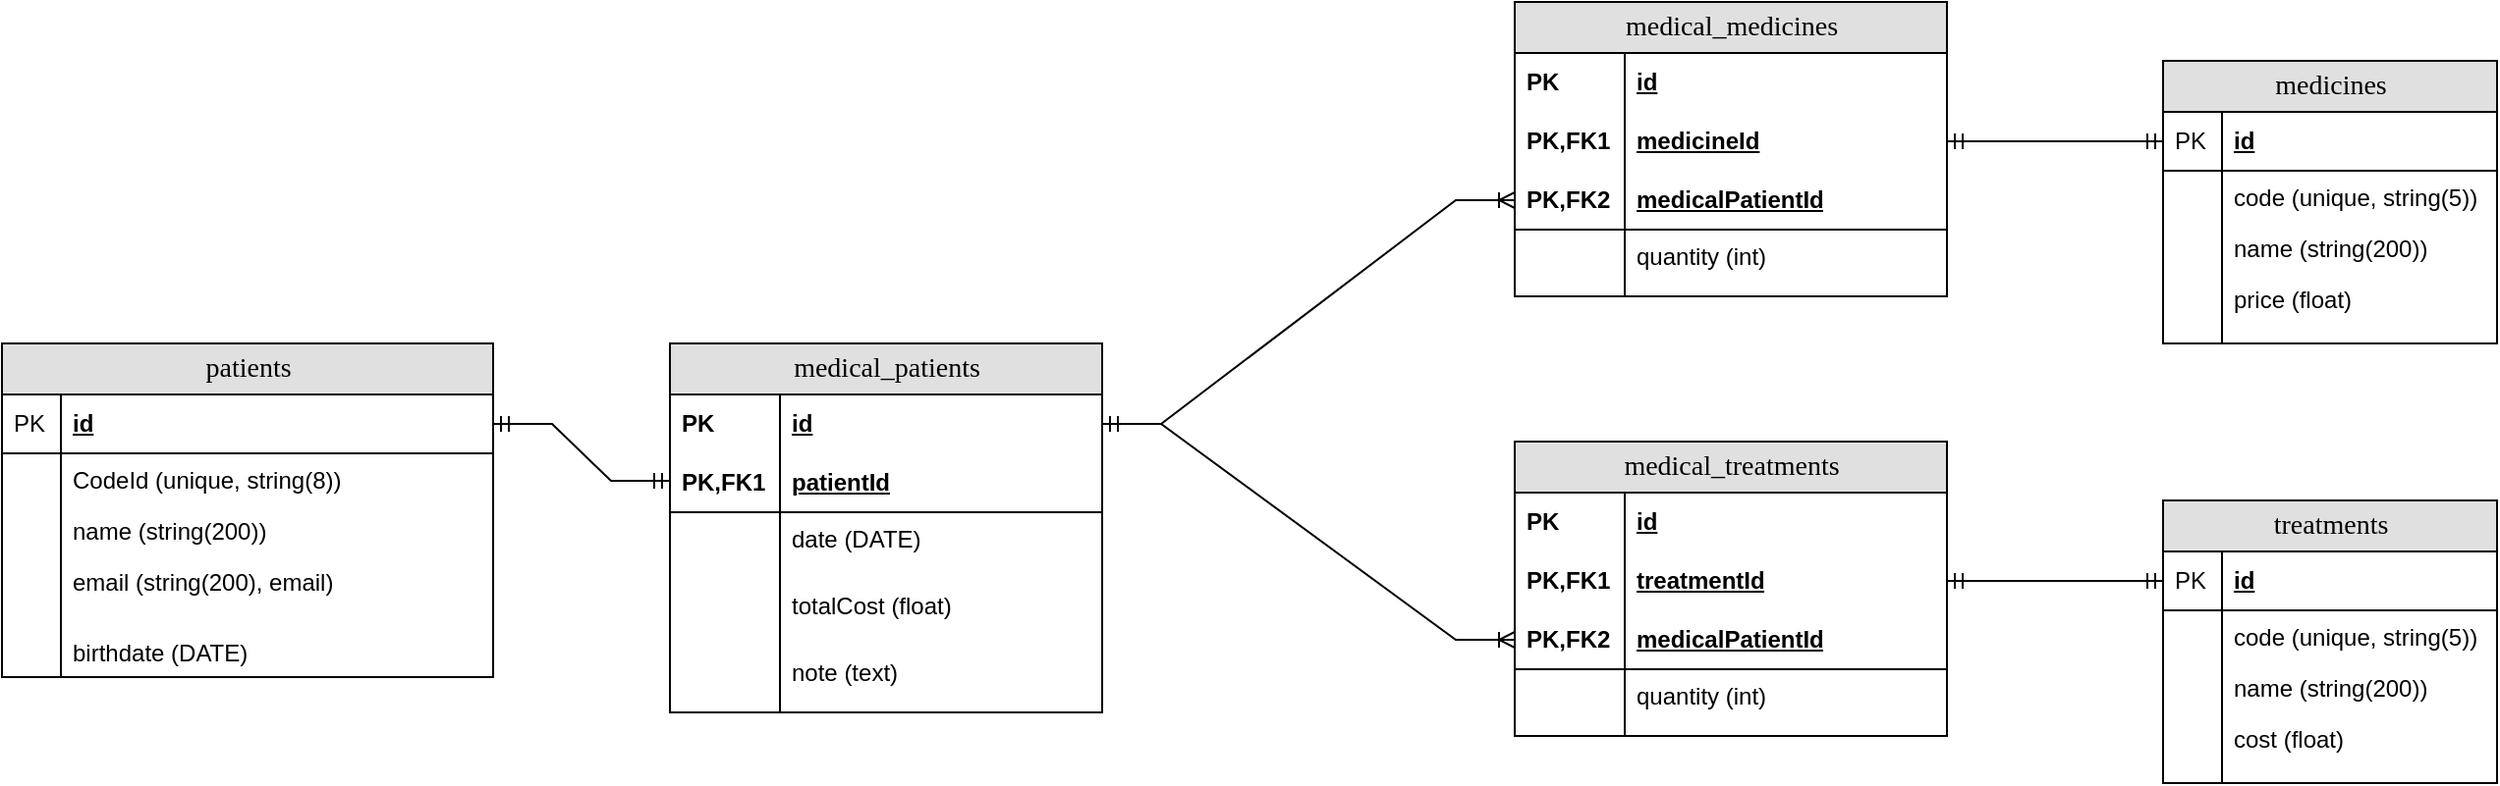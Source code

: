 <mxfile>
    <diagram name="Page-1" id="e56a1550-8fbb-45ad-956c-1786394a9013">
        <mxGraphModel dx="1749" dy="332" grid="1" gridSize="10" guides="1" tooltips="1" connect="1" arrows="1" fold="1" page="1" pageScale="1" pageWidth="1100" pageHeight="850" background="#ffffff" math="0" shadow="0">
            <root>
                <mxCell id="0"/>
                <mxCell id="1" parent="0"/>
                <mxCell id="S32W_njN4McGVM5_Iq44-1" value="medicines" style="swimlane;html=1;fontStyle=0;childLayout=stackLayout;horizontal=1;startSize=26;fillColor=#e0e0e0;horizontalStack=0;resizeParent=1;resizeLast=0;collapsible=1;marginBottom=0;swimlaneFillColor=#ffffff;align=center;rounded=0;shadow=0;comic=0;labelBackgroundColor=none;strokeWidth=1;fontFamily=Verdana;fontSize=14" parent="1" vertex="1">
                    <mxGeometry x="910" y="176" width="170" height="144" as="geometry"/>
                </mxCell>
                <mxCell id="S32W_njN4McGVM5_Iq44-2" value="id" style="shape=partialRectangle;top=0;left=0;right=0;bottom=1;html=1;align=left;verticalAlign=middle;fillColor=none;spacingLeft=34;spacingRight=4;whiteSpace=wrap;overflow=hidden;rotatable=0;points=[[0,0.5],[1,0.5]];portConstraint=eastwest;dropTarget=0;fontStyle=5;" parent="S32W_njN4McGVM5_Iq44-1" vertex="1">
                    <mxGeometry y="26" width="170" height="30" as="geometry"/>
                </mxCell>
                <mxCell id="S32W_njN4McGVM5_Iq44-3" value="PK" style="shape=partialRectangle;top=0;left=0;bottom=0;html=1;fillColor=none;align=left;verticalAlign=middle;spacingLeft=4;spacingRight=4;whiteSpace=wrap;overflow=hidden;rotatable=0;points=[];portConstraint=eastwest;part=1;" parent="S32W_njN4McGVM5_Iq44-2" vertex="1" connectable="0">
                    <mxGeometry width="30" height="30" as="geometry"/>
                </mxCell>
                <mxCell id="S32W_njN4McGVM5_Iq44-4" value="code (unique, string(5))" style="shape=partialRectangle;top=0;left=0;right=0;bottom=0;html=1;align=left;verticalAlign=top;fillColor=none;spacingLeft=34;spacingRight=4;whiteSpace=wrap;overflow=hidden;rotatable=0;points=[[0,0.5],[1,0.5]];portConstraint=eastwest;dropTarget=0;" parent="S32W_njN4McGVM5_Iq44-1" vertex="1">
                    <mxGeometry y="56" width="170" height="26" as="geometry"/>
                </mxCell>
                <mxCell id="S32W_njN4McGVM5_Iq44-5" value="" style="shape=partialRectangle;top=0;left=0;bottom=0;html=1;fillColor=none;align=left;verticalAlign=top;spacingLeft=4;spacingRight=4;whiteSpace=wrap;overflow=hidden;rotatable=0;points=[];portConstraint=eastwest;part=1;" parent="S32W_njN4McGVM5_Iq44-4" vertex="1" connectable="0">
                    <mxGeometry width="30" height="26" as="geometry"/>
                </mxCell>
                <mxCell id="S32W_njN4McGVM5_Iq44-6" value="name (string(200))" style="shape=partialRectangle;top=0;left=0;right=0;bottom=0;html=1;align=left;verticalAlign=top;fillColor=none;spacingLeft=34;spacingRight=4;whiteSpace=wrap;overflow=hidden;rotatable=0;points=[[0,0.5],[1,0.5]];portConstraint=eastwest;dropTarget=0;" parent="S32W_njN4McGVM5_Iq44-1" vertex="1">
                    <mxGeometry y="82" width="170" height="26" as="geometry"/>
                </mxCell>
                <mxCell id="S32W_njN4McGVM5_Iq44-7" value="" style="shape=partialRectangle;top=0;left=0;bottom=0;html=1;fillColor=none;align=left;verticalAlign=top;spacingLeft=4;spacingRight=4;whiteSpace=wrap;overflow=hidden;rotatable=0;points=[];portConstraint=eastwest;part=1;" parent="S32W_njN4McGVM5_Iq44-6" vertex="1" connectable="0">
                    <mxGeometry width="30" height="26" as="geometry"/>
                </mxCell>
                <mxCell id="S32W_njN4McGVM5_Iq44-8" value="price (float)" style="shape=partialRectangle;top=0;left=0;right=0;bottom=0;html=1;align=left;verticalAlign=top;fillColor=none;spacingLeft=34;spacingRight=4;whiteSpace=wrap;overflow=hidden;rotatable=0;points=[[0,0.5],[1,0.5]];portConstraint=eastwest;dropTarget=0;" parent="S32W_njN4McGVM5_Iq44-1" vertex="1">
                    <mxGeometry y="108" width="170" height="26" as="geometry"/>
                </mxCell>
                <mxCell id="S32W_njN4McGVM5_Iq44-9" value="" style="shape=partialRectangle;top=0;left=0;bottom=0;html=1;fillColor=none;align=left;verticalAlign=top;spacingLeft=4;spacingRight=4;whiteSpace=wrap;overflow=hidden;rotatable=0;points=[];portConstraint=eastwest;part=1;" parent="S32W_njN4McGVM5_Iq44-8" vertex="1" connectable="0">
                    <mxGeometry width="30" height="26" as="geometry"/>
                </mxCell>
                <mxCell id="S32W_njN4McGVM5_Iq44-10" value="" style="shape=partialRectangle;top=0;left=0;right=0;bottom=0;html=1;align=left;verticalAlign=top;fillColor=none;spacingLeft=34;spacingRight=4;whiteSpace=wrap;overflow=hidden;rotatable=0;points=[[0,0.5],[1,0.5]];portConstraint=eastwest;dropTarget=0;" parent="S32W_njN4McGVM5_Iq44-1" vertex="1">
                    <mxGeometry y="134" width="170" height="10" as="geometry"/>
                </mxCell>
                <mxCell id="S32W_njN4McGVM5_Iq44-11" value="" style="shape=partialRectangle;top=0;left=0;bottom=0;html=1;fillColor=none;align=left;verticalAlign=top;spacingLeft=4;spacingRight=4;whiteSpace=wrap;overflow=hidden;rotatable=0;points=[];portConstraint=eastwest;part=1;" parent="S32W_njN4McGVM5_Iq44-10" vertex="1" connectable="0">
                    <mxGeometry width="30" height="10" as="geometry"/>
                </mxCell>
                <mxCell id="S32W_njN4McGVM5_Iq44-34" value="treatments" style="swimlane;html=1;fontStyle=0;childLayout=stackLayout;horizontal=1;startSize=26;fillColor=#e0e0e0;horizontalStack=0;resizeParent=1;resizeLast=0;collapsible=1;marginBottom=0;swimlaneFillColor=#ffffff;align=center;rounded=0;shadow=0;comic=0;labelBackgroundColor=none;strokeWidth=1;fontFamily=Verdana;fontSize=14" parent="1" vertex="1">
                    <mxGeometry x="910" y="400" width="170" height="144" as="geometry"/>
                </mxCell>
                <mxCell id="S32W_njN4McGVM5_Iq44-35" value="id" style="shape=partialRectangle;top=0;left=0;right=0;bottom=1;html=1;align=left;verticalAlign=middle;fillColor=none;spacingLeft=34;spacingRight=4;whiteSpace=wrap;overflow=hidden;rotatable=0;points=[[0,0.5],[1,0.5]];portConstraint=eastwest;dropTarget=0;fontStyle=5;" parent="S32W_njN4McGVM5_Iq44-34" vertex="1">
                    <mxGeometry y="26" width="170" height="30" as="geometry"/>
                </mxCell>
                <mxCell id="S32W_njN4McGVM5_Iq44-36" value="PK" style="shape=partialRectangle;top=0;left=0;bottom=0;html=1;fillColor=none;align=left;verticalAlign=middle;spacingLeft=4;spacingRight=4;whiteSpace=wrap;overflow=hidden;rotatable=0;points=[];portConstraint=eastwest;part=1;" parent="S32W_njN4McGVM5_Iq44-35" vertex="1" connectable="0">
                    <mxGeometry width="30" height="30" as="geometry"/>
                </mxCell>
                <mxCell id="S32W_njN4McGVM5_Iq44-37" value="code (unique, string(5))" style="shape=partialRectangle;top=0;left=0;right=0;bottom=0;html=1;align=left;verticalAlign=top;fillColor=none;spacingLeft=34;spacingRight=4;whiteSpace=wrap;overflow=hidden;rotatable=0;points=[[0,0.5],[1,0.5]];portConstraint=eastwest;dropTarget=0;" parent="S32W_njN4McGVM5_Iq44-34" vertex="1">
                    <mxGeometry y="56" width="170" height="26" as="geometry"/>
                </mxCell>
                <mxCell id="S32W_njN4McGVM5_Iq44-38" value="" style="shape=partialRectangle;top=0;left=0;bottom=0;html=1;fillColor=none;align=left;verticalAlign=top;spacingLeft=4;spacingRight=4;whiteSpace=wrap;overflow=hidden;rotatable=0;points=[];portConstraint=eastwest;part=1;" parent="S32W_njN4McGVM5_Iq44-37" vertex="1" connectable="0">
                    <mxGeometry width="30" height="26" as="geometry"/>
                </mxCell>
                <mxCell id="S32W_njN4McGVM5_Iq44-39" value="name (string(200))" style="shape=partialRectangle;top=0;left=0;right=0;bottom=0;html=1;align=left;verticalAlign=top;fillColor=none;spacingLeft=34;spacingRight=4;whiteSpace=wrap;overflow=hidden;rotatable=0;points=[[0,0.5],[1,0.5]];portConstraint=eastwest;dropTarget=0;" parent="S32W_njN4McGVM5_Iq44-34" vertex="1">
                    <mxGeometry y="82" width="170" height="26" as="geometry"/>
                </mxCell>
                <mxCell id="S32W_njN4McGVM5_Iq44-40" value="" style="shape=partialRectangle;top=0;left=0;bottom=0;html=1;fillColor=none;align=left;verticalAlign=top;spacingLeft=4;spacingRight=4;whiteSpace=wrap;overflow=hidden;rotatable=0;points=[];portConstraint=eastwest;part=1;" parent="S32W_njN4McGVM5_Iq44-39" vertex="1" connectable="0">
                    <mxGeometry width="30" height="26" as="geometry"/>
                </mxCell>
                <mxCell id="S32W_njN4McGVM5_Iq44-41" value="cost (float)" style="shape=partialRectangle;top=0;left=0;right=0;bottom=0;html=1;align=left;verticalAlign=top;fillColor=none;spacingLeft=34;spacingRight=4;whiteSpace=wrap;overflow=hidden;rotatable=0;points=[[0,0.5],[1,0.5]];portConstraint=eastwest;dropTarget=0;" parent="S32W_njN4McGVM5_Iq44-34" vertex="1">
                    <mxGeometry y="108" width="170" height="26" as="geometry"/>
                </mxCell>
                <mxCell id="S32W_njN4McGVM5_Iq44-42" value="" style="shape=partialRectangle;top=0;left=0;bottom=0;html=1;fillColor=none;align=left;verticalAlign=top;spacingLeft=4;spacingRight=4;whiteSpace=wrap;overflow=hidden;rotatable=0;points=[];portConstraint=eastwest;part=1;" parent="S32W_njN4McGVM5_Iq44-41" vertex="1" connectable="0">
                    <mxGeometry width="30" height="26" as="geometry"/>
                </mxCell>
                <mxCell id="S32W_njN4McGVM5_Iq44-43" value="" style="shape=partialRectangle;top=0;left=0;right=0;bottom=0;html=1;align=left;verticalAlign=top;fillColor=none;spacingLeft=34;spacingRight=4;whiteSpace=wrap;overflow=hidden;rotatable=0;points=[[0,0.5],[1,0.5]];portConstraint=eastwest;dropTarget=0;" parent="S32W_njN4McGVM5_Iq44-34" vertex="1">
                    <mxGeometry y="134" width="170" height="10" as="geometry"/>
                </mxCell>
                <mxCell id="S32W_njN4McGVM5_Iq44-44" value="" style="shape=partialRectangle;top=0;left=0;bottom=0;html=1;fillColor=none;align=left;verticalAlign=top;spacingLeft=4;spacingRight=4;whiteSpace=wrap;overflow=hidden;rotatable=0;points=[];portConstraint=eastwest;part=1;" parent="S32W_njN4McGVM5_Iq44-43" vertex="1" connectable="0">
                    <mxGeometry width="30" height="10" as="geometry"/>
                </mxCell>
                <mxCell id="S32W_njN4McGVM5_Iq44-45" value="patients" style="swimlane;html=1;fontStyle=0;childLayout=stackLayout;horizontal=1;startSize=26;fillColor=#e0e0e0;horizontalStack=0;resizeParent=1;resizeLast=0;collapsible=1;marginBottom=0;swimlaneFillColor=#ffffff;align=center;rounded=0;shadow=0;comic=0;labelBackgroundColor=none;strokeWidth=1;fontFamily=Verdana;fontSize=14" parent="1" vertex="1">
                    <mxGeometry x="-190" y="320" width="250" height="170" as="geometry"/>
                </mxCell>
                <mxCell id="S32W_njN4McGVM5_Iq44-46" value="id" style="shape=partialRectangle;top=0;left=0;right=0;bottom=1;html=1;align=left;verticalAlign=middle;fillColor=none;spacingLeft=34;spacingRight=4;whiteSpace=wrap;overflow=hidden;rotatable=0;points=[[0,0.5],[1,0.5]];portConstraint=eastwest;dropTarget=0;fontStyle=5;" parent="S32W_njN4McGVM5_Iq44-45" vertex="1">
                    <mxGeometry y="26" width="250" height="30" as="geometry"/>
                </mxCell>
                <mxCell id="S32W_njN4McGVM5_Iq44-47" value="PK" style="shape=partialRectangle;top=0;left=0;bottom=0;html=1;fillColor=none;align=left;verticalAlign=middle;spacingLeft=4;spacingRight=4;whiteSpace=wrap;overflow=hidden;rotatable=0;points=[];portConstraint=eastwest;part=1;" parent="S32W_njN4McGVM5_Iq44-46" vertex="1" connectable="0">
                    <mxGeometry width="30" height="30" as="geometry"/>
                </mxCell>
                <mxCell id="S32W_njN4McGVM5_Iq44-48" value="CodeId (unique, string(8))" style="shape=partialRectangle;top=0;left=0;right=0;bottom=0;html=1;align=left;verticalAlign=top;fillColor=none;spacingLeft=34;spacingRight=4;whiteSpace=wrap;overflow=hidden;rotatable=0;points=[[0,0.5],[1,0.5]];portConstraint=eastwest;dropTarget=0;" parent="S32W_njN4McGVM5_Iq44-45" vertex="1">
                    <mxGeometry y="56" width="250" height="26" as="geometry"/>
                </mxCell>
                <mxCell id="S32W_njN4McGVM5_Iq44-49" value="" style="shape=partialRectangle;top=0;left=0;bottom=0;html=1;fillColor=none;align=left;verticalAlign=top;spacingLeft=4;spacingRight=4;whiteSpace=wrap;overflow=hidden;rotatable=0;points=[];portConstraint=eastwest;part=1;" parent="S32W_njN4McGVM5_Iq44-48" vertex="1" connectable="0">
                    <mxGeometry width="30" height="26" as="geometry"/>
                </mxCell>
                <mxCell id="S32W_njN4McGVM5_Iq44-50" value="name (string(200))" style="shape=partialRectangle;top=0;left=0;right=0;bottom=0;html=1;align=left;verticalAlign=top;fillColor=none;spacingLeft=34;spacingRight=4;whiteSpace=wrap;overflow=hidden;rotatable=0;points=[[0,0.5],[1,0.5]];portConstraint=eastwest;dropTarget=0;" parent="S32W_njN4McGVM5_Iq44-45" vertex="1">
                    <mxGeometry y="82" width="250" height="26" as="geometry"/>
                </mxCell>
                <mxCell id="S32W_njN4McGVM5_Iq44-51" value="" style="shape=partialRectangle;top=0;left=0;bottom=0;html=1;fillColor=none;align=left;verticalAlign=top;spacingLeft=4;spacingRight=4;whiteSpace=wrap;overflow=hidden;rotatable=0;points=[];portConstraint=eastwest;part=1;" parent="S32W_njN4McGVM5_Iq44-50" vertex="1" connectable="0">
                    <mxGeometry width="30" height="26" as="geometry"/>
                </mxCell>
                <mxCell id="S32W_njN4McGVM5_Iq44-52" value="email (string(200), email)" style="shape=partialRectangle;top=0;left=0;right=0;bottom=0;html=1;align=left;verticalAlign=top;fillColor=none;spacingLeft=34;spacingRight=4;whiteSpace=wrap;overflow=hidden;rotatable=0;points=[[0,0.5],[1,0.5]];portConstraint=eastwest;dropTarget=0;" parent="S32W_njN4McGVM5_Iq44-45" vertex="1">
                    <mxGeometry y="108" width="250" height="26" as="geometry"/>
                </mxCell>
                <mxCell id="S32W_njN4McGVM5_Iq44-53" value="" style="shape=partialRectangle;top=0;left=0;bottom=0;html=1;fillColor=none;align=left;verticalAlign=top;spacingLeft=4;spacingRight=4;whiteSpace=wrap;overflow=hidden;rotatable=0;points=[];portConstraint=eastwest;part=1;" parent="S32W_njN4McGVM5_Iq44-52" vertex="1" connectable="0">
                    <mxGeometry width="30" height="26" as="geometry"/>
                </mxCell>
                <mxCell id="S32W_njN4McGVM5_Iq44-54" value="" style="shape=partialRectangle;top=0;left=0;right=0;bottom=0;html=1;align=left;verticalAlign=top;fillColor=none;spacingLeft=34;spacingRight=4;whiteSpace=wrap;overflow=hidden;rotatable=0;points=[[0,0.5],[1,0.5]];portConstraint=eastwest;dropTarget=0;" parent="S32W_njN4McGVM5_Iq44-45" vertex="1">
                    <mxGeometry y="134" width="250" height="10" as="geometry"/>
                </mxCell>
                <mxCell id="S32W_njN4McGVM5_Iq44-55" value="" style="shape=partialRectangle;top=0;left=0;bottom=0;html=1;fillColor=none;align=left;verticalAlign=top;spacingLeft=4;spacingRight=4;whiteSpace=wrap;overflow=hidden;rotatable=0;points=[];portConstraint=eastwest;part=1;" parent="S32W_njN4McGVM5_Iq44-54" vertex="1" connectable="0">
                    <mxGeometry width="30" height="10" as="geometry"/>
                </mxCell>
                <mxCell id="S32W_njN4McGVM5_Iq44-58" value="birthdate (DATE)" style="shape=partialRectangle;top=0;left=0;right=0;bottom=0;html=1;align=left;verticalAlign=top;fillColor=none;spacingLeft=34;spacingRight=4;whiteSpace=wrap;overflow=hidden;rotatable=0;points=[[0,0.5],[1,0.5]];portConstraint=eastwest;dropTarget=0;" parent="S32W_njN4McGVM5_Iq44-45" vertex="1">
                    <mxGeometry y="144" width="250" height="26" as="geometry"/>
                </mxCell>
                <mxCell id="S32W_njN4McGVM5_Iq44-59" value="" style="shape=partialRectangle;top=0;left=0;bottom=0;html=1;fillColor=none;align=left;verticalAlign=top;spacingLeft=4;spacingRight=4;whiteSpace=wrap;overflow=hidden;rotatable=0;points=[];portConstraint=eastwest;part=1;" parent="S32W_njN4McGVM5_Iq44-58" vertex="1" connectable="0">
                    <mxGeometry width="30" height="26" as="geometry"/>
                </mxCell>
                <mxCell id="S32W_njN4McGVM5_Iq44-60" value="medical_treatments" style="swimlane;html=1;fontStyle=0;childLayout=stackLayout;horizontal=1;startSize=26;fillColor=#e0e0e0;horizontalStack=0;resizeParent=1;resizeLast=0;collapsible=1;marginBottom=0;swimlaneFillColor=#ffffff;align=center;rounded=0;shadow=0;comic=0;labelBackgroundColor=none;strokeWidth=1;fontFamily=Verdana;fontSize=14" parent="1" vertex="1">
                    <mxGeometry x="580" y="370" width="220" height="150" as="geometry"/>
                </mxCell>
                <mxCell id="S32W_njN4McGVM5_Iq44-61" value="id" style="shape=partialRectangle;top=0;left=0;right=0;bottom=0;html=1;align=left;verticalAlign=middle;fillColor=none;spacingLeft=60;spacingRight=4;whiteSpace=wrap;overflow=hidden;rotatable=0;points=[[0,0.5],[1,0.5]];portConstraint=eastwest;dropTarget=0;fontStyle=5;" parent="S32W_njN4McGVM5_Iq44-60" vertex="1">
                    <mxGeometry y="26" width="220" height="30" as="geometry"/>
                </mxCell>
                <mxCell id="S32W_njN4McGVM5_Iq44-62" value="PK" style="shape=partialRectangle;fontStyle=1;top=0;left=0;bottom=0;html=1;fillColor=none;align=left;verticalAlign=middle;spacingLeft=4;spacingRight=4;whiteSpace=wrap;overflow=hidden;rotatable=0;points=[];portConstraint=eastwest;part=1;" parent="S32W_njN4McGVM5_Iq44-61" vertex="1" connectable="0">
                    <mxGeometry width="56" height="30" as="geometry"/>
                </mxCell>
                <mxCell id="S32W_njN4McGVM5_Iq44-63" value="treatmentId" style="shape=partialRectangle;top=0;left=0;right=0;bottom=1;html=1;align=left;verticalAlign=middle;fillColor=none;spacingLeft=60;spacingRight=4;whiteSpace=wrap;overflow=hidden;rotatable=0;points=[[0,0.5],[1,0.5]];portConstraint=eastwest;dropTarget=0;fontStyle=5;strokeColor=none;" parent="S32W_njN4McGVM5_Iq44-60" vertex="1">
                    <mxGeometry y="56" width="220" height="30" as="geometry"/>
                </mxCell>
                <mxCell id="S32W_njN4McGVM5_Iq44-64" value="PK,FK1" style="shape=partialRectangle;fontStyle=1;top=0;left=0;bottom=0;html=1;fillColor=none;align=left;verticalAlign=middle;spacingLeft=4;spacingRight=4;whiteSpace=wrap;overflow=hidden;rotatable=0;points=[];portConstraint=eastwest;part=1;" parent="S32W_njN4McGVM5_Iq44-63" vertex="1" connectable="0">
                    <mxGeometry width="56" height="30" as="geometry"/>
                </mxCell>
                <mxCell id="S32W_njN4McGVM5_Iq44-69" value="medicalPatientId" style="shape=partialRectangle;top=0;left=0;right=0;bottom=1;html=1;align=left;verticalAlign=middle;fillColor=none;spacingLeft=60;spacingRight=4;whiteSpace=wrap;overflow=hidden;rotatable=0;points=[[0,0.5],[1,0.5]];portConstraint=eastwest;dropTarget=0;fontStyle=5;" parent="S32W_njN4McGVM5_Iq44-60" vertex="1">
                    <mxGeometry y="86" width="220" height="30" as="geometry"/>
                </mxCell>
                <mxCell id="S32W_njN4McGVM5_Iq44-70" value="PK,FK2" style="shape=partialRectangle;fontStyle=1;top=0;left=0;bottom=0;html=1;fillColor=none;align=left;verticalAlign=middle;spacingLeft=4;spacingRight=4;whiteSpace=wrap;overflow=hidden;rotatable=0;points=[];portConstraint=eastwest;part=1;" parent="S32W_njN4McGVM5_Iq44-69" vertex="1" connectable="0">
                    <mxGeometry width="56" height="30" as="geometry"/>
                </mxCell>
                <mxCell id="S32W_njN4McGVM5_Iq44-65" value="quantity (int)" style="shape=partialRectangle;top=0;left=0;right=0;bottom=0;html=1;align=left;verticalAlign=top;fillColor=none;spacingLeft=60;spacingRight=4;whiteSpace=wrap;overflow=hidden;rotatable=0;points=[[0,0.5],[1,0.5]];portConstraint=eastwest;dropTarget=0;" parent="S32W_njN4McGVM5_Iq44-60" vertex="1">
                    <mxGeometry y="116" width="220" height="34" as="geometry"/>
                </mxCell>
                <mxCell id="S32W_njN4McGVM5_Iq44-66" value="" style="shape=partialRectangle;top=0;left=0;bottom=0;html=1;fillColor=none;align=left;verticalAlign=top;spacingLeft=4;spacingRight=4;whiteSpace=wrap;overflow=hidden;rotatable=0;points=[];portConstraint=eastwest;part=1;" parent="S32W_njN4McGVM5_Iq44-65" vertex="1" connectable="0">
                    <mxGeometry width="56" height="34" as="geometry"/>
                </mxCell>
                <mxCell id="S32W_njN4McGVM5_Iq44-74" value="" style="edgeStyle=entityRelationEdgeStyle;fontSize=12;html=1;endArrow=ERmandOne;startArrow=ERmandOne;rounded=0;exitX=1;exitY=0.5;exitDx=0;exitDy=0;entryX=0;entryY=0.5;entryDx=0;entryDy=0;" parent="1" source="S32W_njN4McGVM5_Iq44-63" target="S32W_njN4McGVM5_Iq44-35" edge="1">
                    <mxGeometry width="100" height="100" relative="1" as="geometry">
                        <mxPoint x="1000" y="660" as="sourcePoint"/>
                        <mxPoint x="1100" y="560" as="targetPoint"/>
                    </mxGeometry>
                </mxCell>
                <mxCell id="S32W_njN4McGVM5_Iq44-77" value="medical_medicines" style="swimlane;html=1;fontStyle=0;childLayout=stackLayout;horizontal=1;startSize=26;fillColor=#e0e0e0;horizontalStack=0;resizeParent=1;resizeLast=0;collapsible=1;marginBottom=0;swimlaneFillColor=#ffffff;align=center;rounded=0;shadow=0;comic=0;labelBackgroundColor=none;strokeWidth=1;fontFamily=Verdana;fontSize=14" parent="1" vertex="1">
                    <mxGeometry x="580" y="146" width="220" height="150" as="geometry"/>
                </mxCell>
                <mxCell id="S32W_njN4McGVM5_Iq44-78" value="id" style="shape=partialRectangle;top=0;left=0;right=0;bottom=0;html=1;align=left;verticalAlign=middle;fillColor=none;spacingLeft=60;spacingRight=4;whiteSpace=wrap;overflow=hidden;rotatable=0;points=[[0,0.5],[1,0.5]];portConstraint=eastwest;dropTarget=0;fontStyle=5;" parent="S32W_njN4McGVM5_Iq44-77" vertex="1">
                    <mxGeometry y="26" width="220" height="30" as="geometry"/>
                </mxCell>
                <mxCell id="S32W_njN4McGVM5_Iq44-79" value="PK" style="shape=partialRectangle;fontStyle=1;top=0;left=0;bottom=0;html=1;fillColor=none;align=left;verticalAlign=middle;spacingLeft=4;spacingRight=4;whiteSpace=wrap;overflow=hidden;rotatable=0;points=[];portConstraint=eastwest;part=1;" parent="S32W_njN4McGVM5_Iq44-78" vertex="1" connectable="0">
                    <mxGeometry width="56" height="30" as="geometry"/>
                </mxCell>
                <mxCell id="S32W_njN4McGVM5_Iq44-80" value="medicineId" style="shape=partialRectangle;top=0;left=0;right=0;bottom=1;html=1;align=left;verticalAlign=middle;fillColor=none;spacingLeft=60;spacingRight=4;whiteSpace=wrap;overflow=hidden;rotatable=0;points=[[0,0.5],[1,0.5]];portConstraint=eastwest;dropTarget=0;fontStyle=5;strokeColor=none;" parent="S32W_njN4McGVM5_Iq44-77" vertex="1">
                    <mxGeometry y="56" width="220" height="30" as="geometry"/>
                </mxCell>
                <mxCell id="S32W_njN4McGVM5_Iq44-81" value="PK,FK1" style="shape=partialRectangle;fontStyle=1;top=0;left=0;bottom=0;html=1;fillColor=none;align=left;verticalAlign=middle;spacingLeft=4;spacingRight=4;whiteSpace=wrap;overflow=hidden;rotatable=0;points=[];portConstraint=eastwest;part=1;" parent="S32W_njN4McGVM5_Iq44-80" vertex="1" connectable="0">
                    <mxGeometry width="56" height="30" as="geometry"/>
                </mxCell>
                <mxCell id="S32W_njN4McGVM5_Iq44-82" value="medicalPatientId" style="shape=partialRectangle;top=0;left=0;right=0;bottom=1;html=1;align=left;verticalAlign=middle;fillColor=none;spacingLeft=60;spacingRight=4;whiteSpace=wrap;overflow=hidden;rotatable=0;points=[[0,0.5],[1,0.5]];portConstraint=eastwest;dropTarget=0;fontStyle=5;" parent="S32W_njN4McGVM5_Iq44-77" vertex="1">
                    <mxGeometry y="86" width="220" height="30" as="geometry"/>
                </mxCell>
                <mxCell id="S32W_njN4McGVM5_Iq44-83" value="PK,FK2" style="shape=partialRectangle;fontStyle=1;top=0;left=0;bottom=0;html=1;fillColor=none;align=left;verticalAlign=middle;spacingLeft=4;spacingRight=4;whiteSpace=wrap;overflow=hidden;rotatable=0;points=[];portConstraint=eastwest;part=1;" parent="S32W_njN4McGVM5_Iq44-82" vertex="1" connectable="0">
                    <mxGeometry width="56" height="30" as="geometry"/>
                </mxCell>
                <mxCell id="S32W_njN4McGVM5_Iq44-84" value="quantity (int)" style="shape=partialRectangle;top=0;left=0;right=0;bottom=0;html=1;align=left;verticalAlign=top;fillColor=none;spacingLeft=60;spacingRight=4;whiteSpace=wrap;overflow=hidden;rotatable=0;points=[[0,0.5],[1,0.5]];portConstraint=eastwest;dropTarget=0;" parent="S32W_njN4McGVM5_Iq44-77" vertex="1">
                    <mxGeometry y="116" width="220" height="34" as="geometry"/>
                </mxCell>
                <mxCell id="S32W_njN4McGVM5_Iq44-85" value="" style="shape=partialRectangle;top=0;left=0;bottom=0;html=1;fillColor=none;align=left;verticalAlign=top;spacingLeft=4;spacingRight=4;whiteSpace=wrap;overflow=hidden;rotatable=0;points=[];portConstraint=eastwest;part=1;" parent="S32W_njN4McGVM5_Iq44-84" vertex="1" connectable="0">
                    <mxGeometry width="56" height="34" as="geometry"/>
                </mxCell>
                <mxCell id="S32W_njN4McGVM5_Iq44-86" value="" style="edgeStyle=entityRelationEdgeStyle;fontSize=12;html=1;endArrow=ERmandOne;startArrow=ERmandOne;rounded=0;exitX=1;exitY=0.5;exitDx=0;exitDy=0;" parent="1" source="S32W_njN4McGVM5_Iq44-80" target="S32W_njN4McGVM5_Iq44-2" edge="1">
                    <mxGeometry width="100" height="100" relative="1" as="geometry">
                        <mxPoint x="800" y="220" as="sourcePoint"/>
                        <mxPoint x="910" y="220" as="targetPoint"/>
                    </mxGeometry>
                </mxCell>
                <mxCell id="S32W_njN4McGVM5_Iq44-87" value="medical_patients" style="swimlane;html=1;fontStyle=0;childLayout=stackLayout;horizontal=1;startSize=26;fillColor=#e0e0e0;horizontalStack=0;resizeParent=1;resizeLast=0;collapsible=1;marginBottom=0;swimlaneFillColor=#ffffff;align=center;rounded=0;shadow=0;comic=0;labelBackgroundColor=none;strokeWidth=1;fontFamily=Verdana;fontSize=14" parent="1" vertex="1">
                    <mxGeometry x="150" y="320" width="220" height="188" as="geometry"/>
                </mxCell>
                <mxCell id="S32W_njN4McGVM5_Iq44-88" value="id" style="shape=partialRectangle;top=0;left=0;right=0;bottom=0;html=1;align=left;verticalAlign=middle;fillColor=none;spacingLeft=60;spacingRight=4;whiteSpace=wrap;overflow=hidden;rotatable=0;points=[[0,0.5],[1,0.5]];portConstraint=eastwest;dropTarget=0;fontStyle=5;" parent="S32W_njN4McGVM5_Iq44-87" vertex="1">
                    <mxGeometry y="26" width="220" height="30" as="geometry"/>
                </mxCell>
                <mxCell id="S32W_njN4McGVM5_Iq44-89" value="PK" style="shape=partialRectangle;fontStyle=1;top=0;left=0;bottom=0;html=1;fillColor=none;align=left;verticalAlign=middle;spacingLeft=4;spacingRight=4;whiteSpace=wrap;overflow=hidden;rotatable=0;points=[];portConstraint=eastwest;part=1;" parent="S32W_njN4McGVM5_Iq44-88" vertex="1" connectable="0">
                    <mxGeometry width="56" height="30" as="geometry"/>
                </mxCell>
                <mxCell id="S32W_njN4McGVM5_Iq44-92" value="patientId" style="shape=partialRectangle;top=0;left=0;right=0;bottom=1;html=1;align=left;verticalAlign=middle;fillColor=none;spacingLeft=60;spacingRight=4;whiteSpace=wrap;overflow=hidden;rotatable=0;points=[[0,0.5],[1,0.5]];portConstraint=eastwest;dropTarget=0;fontStyle=5;" parent="S32W_njN4McGVM5_Iq44-87" vertex="1">
                    <mxGeometry y="56" width="220" height="30" as="geometry"/>
                </mxCell>
                <mxCell id="S32W_njN4McGVM5_Iq44-93" value="PK,FK1" style="shape=partialRectangle;fontStyle=1;top=0;left=0;bottom=0;html=1;fillColor=none;align=left;verticalAlign=middle;spacingLeft=4;spacingRight=4;whiteSpace=wrap;overflow=hidden;rotatable=0;points=[];portConstraint=eastwest;part=1;" parent="S32W_njN4McGVM5_Iq44-92" vertex="1" connectable="0">
                    <mxGeometry width="56" height="30" as="geometry"/>
                </mxCell>
                <mxCell id="S32W_njN4McGVM5_Iq44-94" value="date (DATE)" style="shape=partialRectangle;top=0;left=0;right=0;bottom=0;html=1;align=left;verticalAlign=top;fillColor=none;spacingLeft=60;spacingRight=4;whiteSpace=wrap;overflow=hidden;rotatable=0;points=[[0,0.5],[1,0.5]];portConstraint=eastwest;dropTarget=0;" parent="S32W_njN4McGVM5_Iq44-87" vertex="1">
                    <mxGeometry y="86" width="220" height="34" as="geometry"/>
                </mxCell>
                <mxCell id="S32W_njN4McGVM5_Iq44-95" value="" style="shape=partialRectangle;top=0;left=0;bottom=0;html=1;fillColor=none;align=left;verticalAlign=top;spacingLeft=4;spacingRight=4;whiteSpace=wrap;overflow=hidden;rotatable=0;points=[];portConstraint=eastwest;part=1;" parent="S32W_njN4McGVM5_Iq44-94" vertex="1" connectable="0">
                    <mxGeometry width="56" height="34" as="geometry"/>
                </mxCell>
                <mxCell id="S32W_njN4McGVM5_Iq44-96" value="totalCost (float)" style="shape=partialRectangle;top=0;left=0;right=0;bottom=0;html=1;align=left;verticalAlign=top;fillColor=none;spacingLeft=60;spacingRight=4;whiteSpace=wrap;overflow=hidden;rotatable=0;points=[[0,0.5],[1,0.5]];portConstraint=eastwest;dropTarget=0;" parent="S32W_njN4McGVM5_Iq44-87" vertex="1">
                    <mxGeometry y="120" width="220" height="34" as="geometry"/>
                </mxCell>
                <mxCell id="S32W_njN4McGVM5_Iq44-97" value="" style="shape=partialRectangle;top=0;left=0;bottom=0;html=1;fillColor=none;align=left;verticalAlign=top;spacingLeft=4;spacingRight=4;whiteSpace=wrap;overflow=hidden;rotatable=0;points=[];portConstraint=eastwest;part=1;" parent="S32W_njN4McGVM5_Iq44-96" vertex="1" connectable="0">
                    <mxGeometry width="56" height="34" as="geometry"/>
                </mxCell>
                <mxCell id="S32W_njN4McGVM5_Iq44-98" value="note (text)" style="shape=partialRectangle;top=0;left=0;right=0;bottom=0;html=1;align=left;verticalAlign=top;fillColor=none;spacingLeft=60;spacingRight=4;whiteSpace=wrap;overflow=hidden;rotatable=0;points=[[0,0.5],[1,0.5]];portConstraint=eastwest;dropTarget=0;" parent="S32W_njN4McGVM5_Iq44-87" vertex="1">
                    <mxGeometry y="154" width="220" height="34" as="geometry"/>
                </mxCell>
                <mxCell id="S32W_njN4McGVM5_Iq44-99" value="" style="shape=partialRectangle;top=0;left=0;bottom=0;html=1;fillColor=none;align=left;verticalAlign=top;spacingLeft=4;spacingRight=4;whiteSpace=wrap;overflow=hidden;rotatable=0;points=[];portConstraint=eastwest;part=1;" parent="S32W_njN4McGVM5_Iq44-98" vertex="1" connectable="0">
                    <mxGeometry width="56" height="34" as="geometry"/>
                </mxCell>
                <mxCell id="S32W_njN4McGVM5_Iq44-100" value="" style="edgeStyle=entityRelationEdgeStyle;fontSize=12;html=1;endArrow=ERoneToMany;startArrow=ERmandOne;rounded=0;exitX=1;exitY=0.5;exitDx=0;exitDy=0;entryX=0;entryY=0.5;entryDx=0;entryDy=0;" parent="1" source="S32W_njN4McGVM5_Iq44-88" target="S32W_njN4McGVM5_Iq44-82" edge="1">
                    <mxGeometry width="100" height="100" relative="1" as="geometry">
                        <mxPoint x="480" y="390" as="sourcePoint"/>
                        <mxPoint x="580" y="290" as="targetPoint"/>
                    </mxGeometry>
                </mxCell>
                <mxCell id="S32W_njN4McGVM5_Iq44-101" value="" style="edgeStyle=entityRelationEdgeStyle;fontSize=12;html=1;endArrow=ERoneToMany;startArrow=ERmandOne;rounded=0;entryX=0;entryY=0.5;entryDx=0;entryDy=0;" parent="1" source="S32W_njN4McGVM5_Iq44-88" target="S32W_njN4McGVM5_Iq44-69" edge="1">
                    <mxGeometry width="100" height="100" relative="1" as="geometry">
                        <mxPoint x="390" y="288" as="sourcePoint"/>
                        <mxPoint x="590" y="257" as="targetPoint"/>
                    </mxGeometry>
                </mxCell>
                <mxCell id="S32W_njN4McGVM5_Iq44-102" value="" style="edgeStyle=entityRelationEdgeStyle;fontSize=12;html=1;endArrow=ERmandOne;startArrow=ERmandOne;rounded=0;" parent="1" source="S32W_njN4McGVM5_Iq44-46" edge="1">
                    <mxGeometry width="100" height="100" relative="1" as="geometry">
                        <mxPoint x="110" y="400" as="sourcePoint"/>
                        <mxPoint x="150" y="390" as="targetPoint"/>
                    </mxGeometry>
                </mxCell>
            </root>
        </mxGraphModel>
    </diagram>
</mxfile>